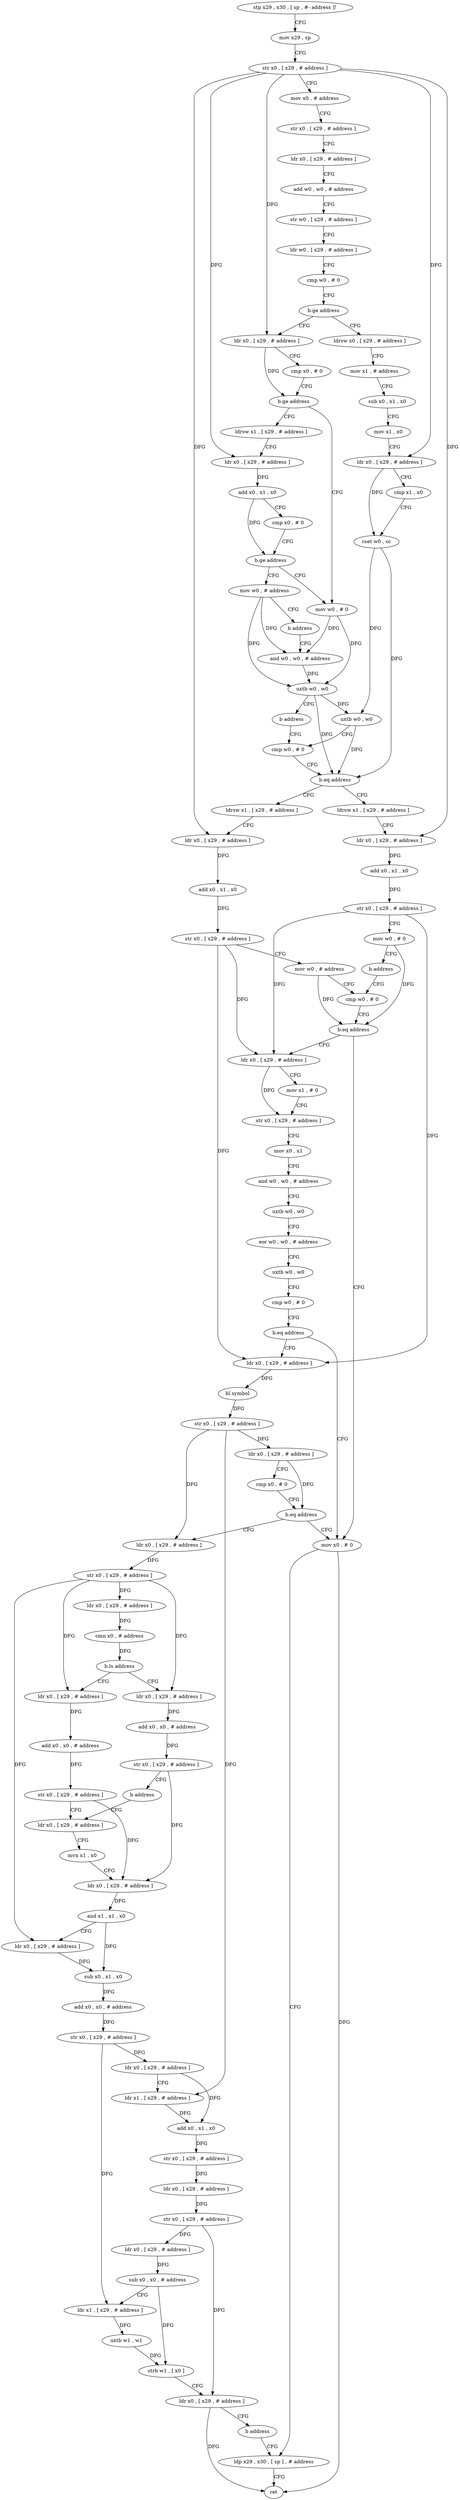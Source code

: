 digraph "func" {
"4526760" [label = "stp x29 , x30 , [ sp , #- address ]!" ]
"4526764" [label = "mov x29 , sp" ]
"4526768" [label = "str x0 , [ x29 , # address ]" ]
"4526772" [label = "mov x0 , # address" ]
"4526776" [label = "str x0 , [ x29 , # address ]" ]
"4526780" [label = "ldr x0 , [ x29 , # address ]" ]
"4526784" [label = "add w0 , w0 , # address" ]
"4526788" [label = "str w0 , [ x29 , # address ]" ]
"4526792" [label = "ldr w0 , [ x29 , # address ]" ]
"4526796" [label = "cmp w0 , # 0" ]
"4526800" [label = "b.ge address" ]
"4526860" [label = "ldrsw x0 , [ x29 , # address ]" ]
"4526804" [label = "ldr x0 , [ x29 , # address ]" ]
"4526864" [label = "mov x1 , # address" ]
"4526868" [label = "sub x0 , x1 , x0" ]
"4526872" [label = "mov x1 , x0" ]
"4526876" [label = "ldr x0 , [ x29 , # address ]" ]
"4526880" [label = "cmp x1 , x0" ]
"4526884" [label = "cset w0 , cc" ]
"4526888" [label = "uxtb w0 , w0" ]
"4526892" [label = "cmp w0 , # 0" ]
"4526808" [label = "cmp x0 , # 0" ]
"4526812" [label = "b.ge address" ]
"4526844" [label = "mov w0 , # 0" ]
"4526816" [label = "ldrsw x1 , [ x29 , # address ]" ]
"4526924" [label = "ldrsw x1 , [ x29 , # address ]" ]
"4526928" [label = "ldr x0 , [ x29 , # address ]" ]
"4526932" [label = "add x0 , x1 , x0" ]
"4526936" [label = "str x0 , [ x29 , # address ]" ]
"4526940" [label = "mov w0 , # address" ]
"4526944" [label = "cmp w0 , # 0" ]
"4526900" [label = "ldrsw x1 , [ x29 , # address ]" ]
"4526904" [label = "ldr x0 , [ x29 , # address ]" ]
"4526908" [label = "add x0 , x1 , x0" ]
"4526912" [label = "str x0 , [ x29 , # address ]" ]
"4526916" [label = "mov w0 , # 0" ]
"4526920" [label = "b address" ]
"4526848" [label = "and w0 , w0 , # address" ]
"4526820" [label = "ldr x0 , [ x29 , # address ]" ]
"4526824" [label = "add x0 , x1 , x0" ]
"4526828" [label = "cmp x0 , # 0" ]
"4526832" [label = "b.ge address" ]
"4526836" [label = "mov w0 , # address" ]
"4527148" [label = "mov x0 , # 0" ]
"4527152" [label = "ldp x29 , x30 , [ sp ] , # address" ]
"4526952" [label = "ldr x0 , [ x29 , # address ]" ]
"4526956" [label = "mov x1 , # 0" ]
"4526960" [label = "str x0 , [ x29 , # address ]" ]
"4526964" [label = "mov x0 , x1" ]
"4526968" [label = "and w0 , w0 , # address" ]
"4526972" [label = "uxtb w0 , w0" ]
"4526976" [label = "eor w0 , w0 , # address" ]
"4526980" [label = "uxtb w0 , w0" ]
"4526984" [label = "cmp w0 , # 0" ]
"4526988" [label = "b.eq address" ]
"4526992" [label = "ldr x0 , [ x29 , # address ]" ]
"4526948" [label = "b.eq address" ]
"4526896" [label = "b.eq address" ]
"4526840" [label = "b address" ]
"4526996" [label = "bl symbol" ]
"4527000" [label = "str x0 , [ x29 , # address ]" ]
"4527004" [label = "ldr x0 , [ x29 , # address ]" ]
"4527008" [label = "cmp x0 , # 0" ]
"4527012" [label = "b.eq address" ]
"4527016" [label = "ldr x0 , [ x29 , # address ]" ]
"4526852" [label = "uxtb w0 , w0" ]
"4526856" [label = "b address" ]
"4527020" [label = "str x0 , [ x29 , # address ]" ]
"4527024" [label = "ldr x0 , [ x29 , # address ]" ]
"4527028" [label = "cmn x0 , # address" ]
"4527032" [label = "b.ls address" ]
"4527052" [label = "ldr x0 , [ x29 , # address ]" ]
"4527036" [label = "ldr x0 , [ x29 , # address ]" ]
"4527056" [label = "add x0 , x0 , # address" ]
"4527060" [label = "str x0 , [ x29 , # address ]" ]
"4527064" [label = "ldr x0 , [ x29 , # address ]" ]
"4527040" [label = "add x0 , x0 , # address" ]
"4527044" [label = "str x0 , [ x29 , # address ]" ]
"4527048" [label = "b address" ]
"4527156" [label = "ret" ]
"4527068" [label = "mvn x1 , x0" ]
"4527072" [label = "ldr x0 , [ x29 , # address ]" ]
"4527076" [label = "and x1 , x1 , x0" ]
"4527080" [label = "ldr x0 , [ x29 , # address ]" ]
"4527084" [label = "sub x0 , x1 , x0" ]
"4527088" [label = "add x0 , x0 , # address" ]
"4527092" [label = "str x0 , [ x29 , # address ]" ]
"4527096" [label = "ldr x0 , [ x29 , # address ]" ]
"4527100" [label = "ldr x1 , [ x29 , # address ]" ]
"4527104" [label = "add x0 , x1 , x0" ]
"4527108" [label = "str x0 , [ x29 , # address ]" ]
"4527112" [label = "ldr x0 , [ x29 , # address ]" ]
"4527116" [label = "str x0 , [ x29 , # address ]" ]
"4527120" [label = "ldr x0 , [ x29 , # address ]" ]
"4527124" [label = "sub x0 , x0 , # address" ]
"4527128" [label = "ldr x1 , [ x29 , # address ]" ]
"4527132" [label = "uxtb w1 , w1" ]
"4527136" [label = "strb w1 , [ x0 ]" ]
"4527140" [label = "ldr x0 , [ x29 , # address ]" ]
"4527144" [label = "b address" ]
"4526760" -> "4526764" [ label = "CFG" ]
"4526764" -> "4526768" [ label = "CFG" ]
"4526768" -> "4526772" [ label = "CFG" ]
"4526768" -> "4526876" [ label = "DFG" ]
"4526768" -> "4526804" [ label = "DFG" ]
"4526768" -> "4526820" [ label = "DFG" ]
"4526768" -> "4526928" [ label = "DFG" ]
"4526768" -> "4526904" [ label = "DFG" ]
"4526772" -> "4526776" [ label = "CFG" ]
"4526776" -> "4526780" [ label = "CFG" ]
"4526780" -> "4526784" [ label = "CFG" ]
"4526784" -> "4526788" [ label = "CFG" ]
"4526788" -> "4526792" [ label = "CFG" ]
"4526792" -> "4526796" [ label = "CFG" ]
"4526796" -> "4526800" [ label = "CFG" ]
"4526800" -> "4526860" [ label = "CFG" ]
"4526800" -> "4526804" [ label = "CFG" ]
"4526860" -> "4526864" [ label = "CFG" ]
"4526804" -> "4526808" [ label = "CFG" ]
"4526804" -> "4526812" [ label = "DFG" ]
"4526864" -> "4526868" [ label = "CFG" ]
"4526868" -> "4526872" [ label = "CFG" ]
"4526872" -> "4526876" [ label = "CFG" ]
"4526876" -> "4526880" [ label = "CFG" ]
"4526876" -> "4526884" [ label = "DFG" ]
"4526880" -> "4526884" [ label = "CFG" ]
"4526884" -> "4526888" [ label = "DFG" ]
"4526884" -> "4526896" [ label = "DFG" ]
"4526888" -> "4526892" [ label = "CFG" ]
"4526888" -> "4526896" [ label = "DFG" ]
"4526892" -> "4526896" [ label = "CFG" ]
"4526808" -> "4526812" [ label = "CFG" ]
"4526812" -> "4526844" [ label = "CFG" ]
"4526812" -> "4526816" [ label = "CFG" ]
"4526844" -> "4526848" [ label = "DFG" ]
"4526844" -> "4526852" [ label = "DFG" ]
"4526816" -> "4526820" [ label = "CFG" ]
"4526924" -> "4526928" [ label = "CFG" ]
"4526928" -> "4526932" [ label = "DFG" ]
"4526932" -> "4526936" [ label = "DFG" ]
"4526936" -> "4526940" [ label = "CFG" ]
"4526936" -> "4526952" [ label = "DFG" ]
"4526936" -> "4526992" [ label = "DFG" ]
"4526940" -> "4526944" [ label = "CFG" ]
"4526940" -> "4526948" [ label = "DFG" ]
"4526944" -> "4526948" [ label = "CFG" ]
"4526900" -> "4526904" [ label = "CFG" ]
"4526904" -> "4526908" [ label = "DFG" ]
"4526908" -> "4526912" [ label = "DFG" ]
"4526912" -> "4526916" [ label = "CFG" ]
"4526912" -> "4526952" [ label = "DFG" ]
"4526912" -> "4526992" [ label = "DFG" ]
"4526916" -> "4526920" [ label = "CFG" ]
"4526916" -> "4526948" [ label = "DFG" ]
"4526920" -> "4526944" [ label = "CFG" ]
"4526848" -> "4526852" [ label = "DFG" ]
"4526820" -> "4526824" [ label = "DFG" ]
"4526824" -> "4526828" [ label = "CFG" ]
"4526824" -> "4526832" [ label = "DFG" ]
"4526828" -> "4526832" [ label = "CFG" ]
"4526832" -> "4526844" [ label = "CFG" ]
"4526832" -> "4526836" [ label = "CFG" ]
"4526836" -> "4526840" [ label = "CFG" ]
"4526836" -> "4526848" [ label = "DFG" ]
"4526836" -> "4526852" [ label = "DFG" ]
"4527148" -> "4527152" [ label = "CFG" ]
"4527148" -> "4527156" [ label = "DFG" ]
"4527152" -> "4527156" [ label = "CFG" ]
"4526952" -> "4526956" [ label = "CFG" ]
"4526952" -> "4526960" [ label = "DFG" ]
"4526956" -> "4526960" [ label = "CFG" ]
"4526960" -> "4526964" [ label = "CFG" ]
"4526964" -> "4526968" [ label = "CFG" ]
"4526968" -> "4526972" [ label = "CFG" ]
"4526972" -> "4526976" [ label = "CFG" ]
"4526976" -> "4526980" [ label = "CFG" ]
"4526980" -> "4526984" [ label = "CFG" ]
"4526984" -> "4526988" [ label = "CFG" ]
"4526988" -> "4527148" [ label = "CFG" ]
"4526988" -> "4526992" [ label = "CFG" ]
"4526992" -> "4526996" [ label = "DFG" ]
"4526948" -> "4527148" [ label = "CFG" ]
"4526948" -> "4526952" [ label = "CFG" ]
"4526896" -> "4526924" [ label = "CFG" ]
"4526896" -> "4526900" [ label = "CFG" ]
"4526840" -> "4526848" [ label = "CFG" ]
"4526996" -> "4527000" [ label = "DFG" ]
"4527000" -> "4527004" [ label = "DFG" ]
"4527000" -> "4527016" [ label = "DFG" ]
"4527000" -> "4527100" [ label = "DFG" ]
"4527004" -> "4527008" [ label = "CFG" ]
"4527004" -> "4527012" [ label = "DFG" ]
"4527008" -> "4527012" [ label = "CFG" ]
"4527012" -> "4527148" [ label = "CFG" ]
"4527012" -> "4527016" [ label = "CFG" ]
"4527016" -> "4527020" [ label = "DFG" ]
"4526852" -> "4526856" [ label = "CFG" ]
"4526852" -> "4526888" [ label = "DFG" ]
"4526852" -> "4526896" [ label = "DFG" ]
"4526856" -> "4526892" [ label = "CFG" ]
"4527020" -> "4527024" [ label = "DFG" ]
"4527020" -> "4527052" [ label = "DFG" ]
"4527020" -> "4527036" [ label = "DFG" ]
"4527020" -> "4527080" [ label = "DFG" ]
"4527024" -> "4527028" [ label = "DFG" ]
"4527028" -> "4527032" [ label = "DFG" ]
"4527032" -> "4527052" [ label = "CFG" ]
"4527032" -> "4527036" [ label = "CFG" ]
"4527052" -> "4527056" [ label = "DFG" ]
"4527036" -> "4527040" [ label = "DFG" ]
"4527056" -> "4527060" [ label = "DFG" ]
"4527060" -> "4527064" [ label = "CFG" ]
"4527060" -> "4527072" [ label = "DFG" ]
"4527064" -> "4527068" [ label = "CFG" ]
"4527040" -> "4527044" [ label = "DFG" ]
"4527044" -> "4527048" [ label = "CFG" ]
"4527044" -> "4527072" [ label = "DFG" ]
"4527048" -> "4527064" [ label = "CFG" ]
"4527068" -> "4527072" [ label = "CFG" ]
"4527072" -> "4527076" [ label = "DFG" ]
"4527076" -> "4527080" [ label = "CFG" ]
"4527076" -> "4527084" [ label = "DFG" ]
"4527080" -> "4527084" [ label = "DFG" ]
"4527084" -> "4527088" [ label = "DFG" ]
"4527088" -> "4527092" [ label = "DFG" ]
"4527092" -> "4527096" [ label = "DFG" ]
"4527092" -> "4527128" [ label = "DFG" ]
"4527096" -> "4527100" [ label = "CFG" ]
"4527096" -> "4527104" [ label = "DFG" ]
"4527100" -> "4527104" [ label = "DFG" ]
"4527104" -> "4527108" [ label = "DFG" ]
"4527108" -> "4527112" [ label = "DFG" ]
"4527112" -> "4527116" [ label = "DFG" ]
"4527116" -> "4527120" [ label = "DFG" ]
"4527116" -> "4527140" [ label = "DFG" ]
"4527120" -> "4527124" [ label = "DFG" ]
"4527124" -> "4527128" [ label = "CFG" ]
"4527124" -> "4527136" [ label = "DFG" ]
"4527128" -> "4527132" [ label = "DFG" ]
"4527132" -> "4527136" [ label = "DFG" ]
"4527136" -> "4527140" [ label = "CFG" ]
"4527140" -> "4527144" [ label = "CFG" ]
"4527140" -> "4527156" [ label = "DFG" ]
"4527144" -> "4527152" [ label = "CFG" ]
}
